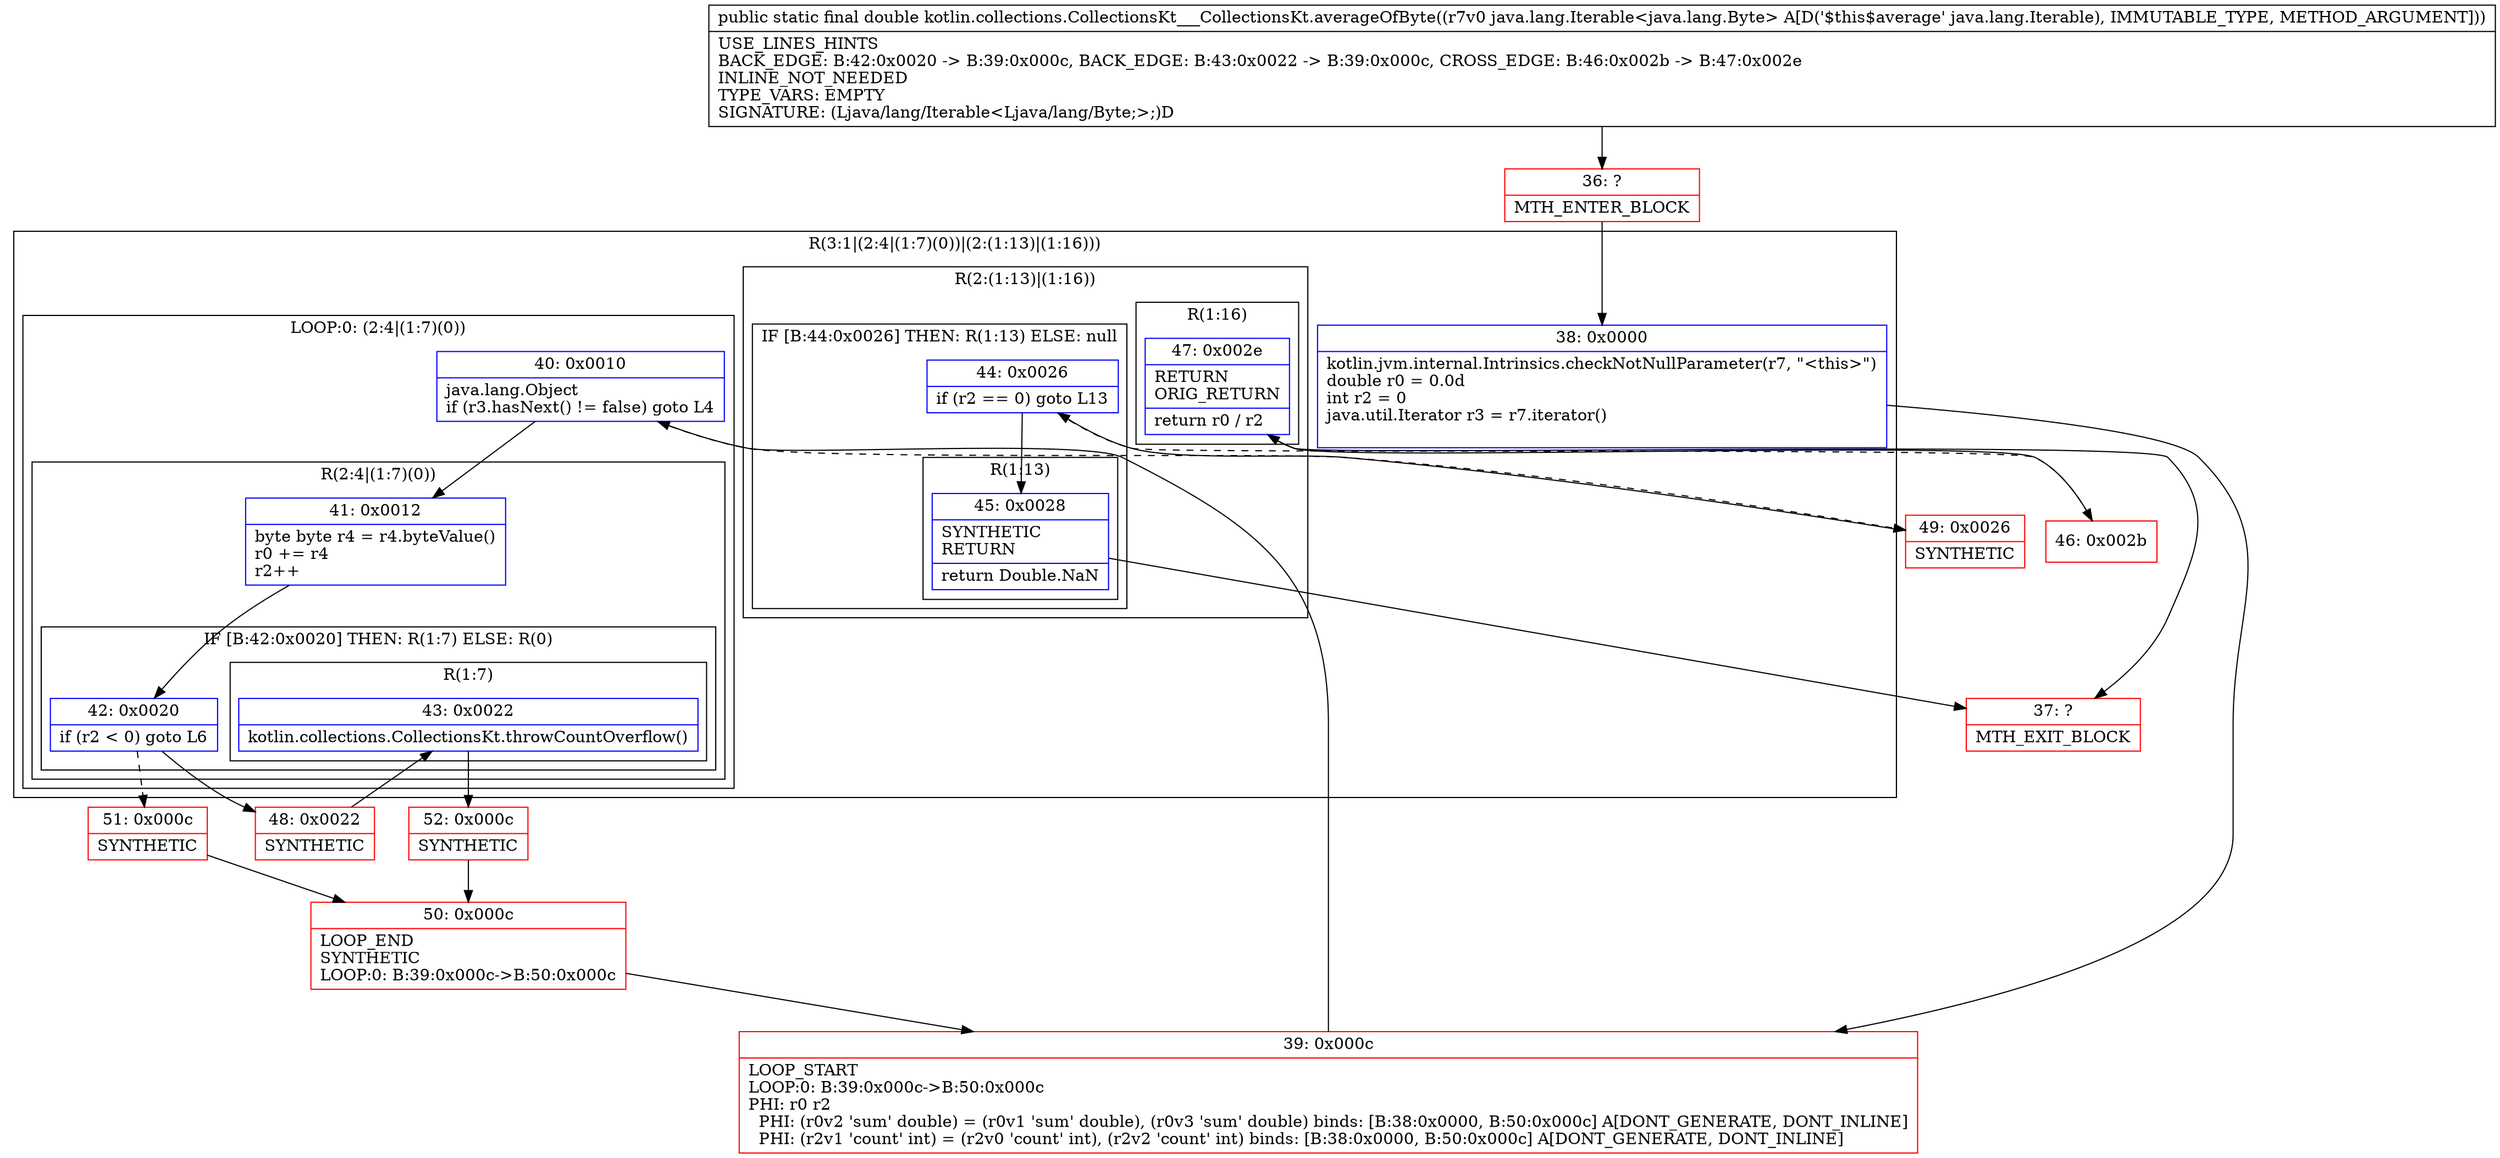 digraph "CFG forkotlin.collections.CollectionsKt___CollectionsKt.averageOfByte(Ljava\/lang\/Iterable;)D" {
subgraph cluster_Region_1580361377 {
label = "R(3:1|(2:4|(1:7)(0))|(2:(1:13)|(1:16)))";
node [shape=record,color=blue];
Node_38 [shape=record,label="{38\:\ 0x0000|kotlin.jvm.internal.Intrinsics.checkNotNullParameter(r7, \"\<this\>\")\ldouble r0 = 0.0d\lint r2 = 0\ljava.util.Iterator r3 = r7.iterator()\l\l}"];
subgraph cluster_LoopRegion_273300712 {
label = "LOOP:0: (2:4|(1:7)(0))";
node [shape=record,color=blue];
Node_40 [shape=record,label="{40\:\ 0x0010|java.lang.Object \lif (r3.hasNext() != false) goto L4\l}"];
subgraph cluster_Region_1156859565 {
label = "R(2:4|(1:7)(0))";
node [shape=record,color=blue];
Node_41 [shape=record,label="{41\:\ 0x0012|byte byte r4 = r4.byteValue()\lr0 += r4\lr2++\l}"];
subgraph cluster_IfRegion_1307283937 {
label = "IF [B:42:0x0020] THEN: R(1:7) ELSE: R(0)";
node [shape=record,color=blue];
Node_42 [shape=record,label="{42\:\ 0x0020|if (r2 \< 0) goto L6\l}"];
subgraph cluster_Region_1485674460 {
label = "R(1:7)";
node [shape=record,color=blue];
Node_43 [shape=record,label="{43\:\ 0x0022|kotlin.collections.CollectionsKt.throwCountOverflow()\l}"];
}
subgraph cluster_Region_1717568744 {
label = "R(0)";
node [shape=record,color=blue];
}
}
}
}
subgraph cluster_Region_901756393 {
label = "R(2:(1:13)|(1:16))";
node [shape=record,color=blue];
subgraph cluster_IfRegion_10614842 {
label = "IF [B:44:0x0026] THEN: R(1:13) ELSE: null";
node [shape=record,color=blue];
Node_44 [shape=record,label="{44\:\ 0x0026|if (r2 == 0) goto L13\l}"];
subgraph cluster_Region_1960010442 {
label = "R(1:13)";
node [shape=record,color=blue];
Node_45 [shape=record,label="{45\:\ 0x0028|SYNTHETIC\lRETURN\l|return Double.NaN\l}"];
}
}
subgraph cluster_Region_1088020157 {
label = "R(1:16)";
node [shape=record,color=blue];
Node_47 [shape=record,label="{47\:\ 0x002e|RETURN\lORIG_RETURN\l|return r0 \/ r2\l}"];
}
}
}
Node_36 [shape=record,color=red,label="{36\:\ ?|MTH_ENTER_BLOCK\l}"];
Node_39 [shape=record,color=red,label="{39\:\ 0x000c|LOOP_START\lLOOP:0: B:39:0x000c\-\>B:50:0x000c\lPHI: r0 r2 \l  PHI: (r0v2 'sum' double) = (r0v1 'sum' double), (r0v3 'sum' double) binds: [B:38:0x0000, B:50:0x000c] A[DONT_GENERATE, DONT_INLINE]\l  PHI: (r2v1 'count' int) = (r2v0 'count' int), (r2v2 'count' int) binds: [B:38:0x0000, B:50:0x000c] A[DONT_GENERATE, DONT_INLINE]\l}"];
Node_48 [shape=record,color=red,label="{48\:\ 0x0022|SYNTHETIC\l}"];
Node_52 [shape=record,color=red,label="{52\:\ 0x000c|SYNTHETIC\l}"];
Node_50 [shape=record,color=red,label="{50\:\ 0x000c|LOOP_END\lSYNTHETIC\lLOOP:0: B:39:0x000c\-\>B:50:0x000c\l}"];
Node_51 [shape=record,color=red,label="{51\:\ 0x000c|SYNTHETIC\l}"];
Node_49 [shape=record,color=red,label="{49\:\ 0x0026|SYNTHETIC\l}"];
Node_37 [shape=record,color=red,label="{37\:\ ?|MTH_EXIT_BLOCK\l}"];
Node_46 [shape=record,color=red,label="{46\:\ 0x002b}"];
MethodNode[shape=record,label="{public static final double kotlin.collections.CollectionsKt___CollectionsKt.averageOfByte((r7v0 java.lang.Iterable\<java.lang.Byte\> A[D('$this$average' java.lang.Iterable), IMMUTABLE_TYPE, METHOD_ARGUMENT]))  | USE_LINES_HINTS\lBACK_EDGE: B:42:0x0020 \-\> B:39:0x000c, BACK_EDGE: B:43:0x0022 \-\> B:39:0x000c, CROSS_EDGE: B:46:0x002b \-\> B:47:0x002e\lINLINE_NOT_NEEDED\lTYPE_VARS: EMPTY\lSIGNATURE: (Ljava\/lang\/Iterable\<Ljava\/lang\/Byte;\>;)D\l}"];
MethodNode -> Node_36;Node_38 -> Node_39;
Node_40 -> Node_41;
Node_40 -> Node_49[style=dashed];
Node_41 -> Node_42;
Node_42 -> Node_48;
Node_42 -> Node_51[style=dashed];
Node_43 -> Node_52;
Node_44 -> Node_45;
Node_44 -> Node_46[style=dashed];
Node_45 -> Node_37;
Node_47 -> Node_37;
Node_36 -> Node_38;
Node_39 -> Node_40;
Node_48 -> Node_43;
Node_52 -> Node_50;
Node_50 -> Node_39;
Node_51 -> Node_50;
Node_49 -> Node_44;
Node_46 -> Node_47;
}

